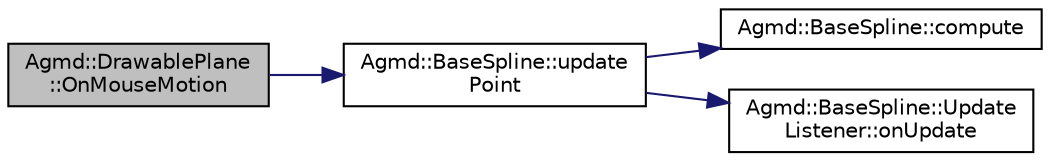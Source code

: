 digraph "Agmd::DrawablePlane::OnMouseMotion"
{
  edge [fontname="Helvetica",fontsize="10",labelfontname="Helvetica",labelfontsize="10"];
  node [fontname="Helvetica",fontsize="10",shape=record];
  rankdir="LR";
  Node1 [label="Agmd::DrawablePlane\l::OnMouseMotion",height=0.2,width=0.4,color="black", fillcolor="grey75", style="filled" fontcolor="black"];
  Node1 -> Node2 [color="midnightblue",fontsize="10",style="solid"];
  Node2 [label="Agmd::BaseSpline::update\lPoint",height=0.2,width=0.4,color="black", fillcolor="white", style="filled",URL="$class_agmd_1_1_base_spline.html#a3be55677be67bf6c6dd20678c7f77416"];
  Node2 -> Node3 [color="midnightblue",fontsize="10",style="solid"];
  Node3 [label="Agmd::BaseSpline::compute",height=0.2,width=0.4,color="black", fillcolor="white", style="filled",URL="$class_agmd_1_1_base_spline.html#a589f90c641d154374b477152de1ac7a7"];
  Node2 -> Node4 [color="midnightblue",fontsize="10",style="solid"];
  Node4 [label="Agmd::BaseSpline::Update\lListener::onUpdate",height=0.2,width=0.4,color="black", fillcolor="white", style="filled",URL="$class_agmd_1_1_base_spline_1_1_update_listener.html#a29021f2b978986762860c17b9ee590d1"];
}

